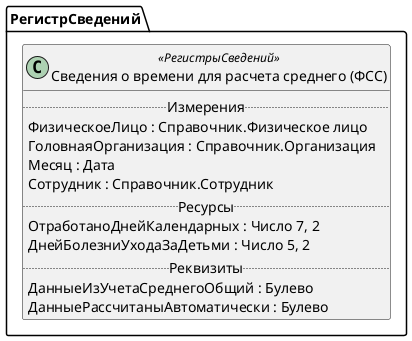 ﻿@startuml СведенияОВремениДляРасчетаСреднегоФCC
'!include templates.wsd
'..\include templates.wsd
class РегистрСведений.СведенияОВремениДляРасчетаСреднегоФCC as "Сведения о времени для расчета среднего (ФCC)" <<РегистрыСведений>>
{
..Измерения..
ФизическоеЛицо : Справочник.Физическое лицо
ГоловнаяОрганизация : Справочник.Организация
Месяц : Дата
Сотрудник : Справочник.Сотрудник
..Ресурсы..
ОтработаноДнейКалендарных : Число 7, 2
ДнейБолезниУходаЗаДетьми : Число 5, 2
..Реквизиты..
ДанныеИзУчетаСреднегоОбщий : Булево
ДанныеРассчитаныАвтоматически : Булево
}
@enduml
